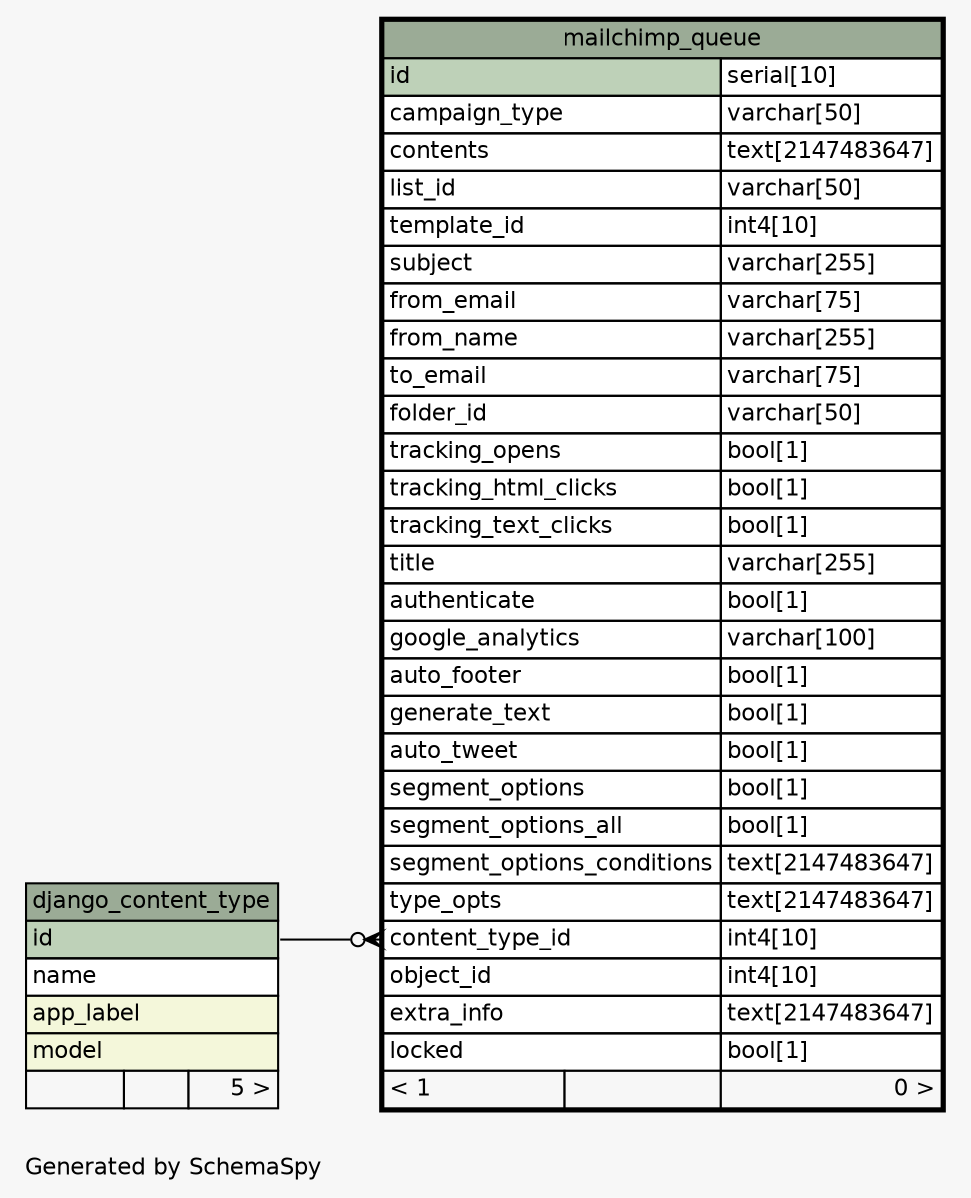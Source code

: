 // dot 2.36.0 on Linux 3.17.0-rc4-a1
// SchemaSpy rev 590
digraph "oneDegreeRelationshipsDiagram" {
  graph [
    rankdir="RL"
    bgcolor="#f7f7f7"
    label="\nGenerated by SchemaSpy"
    labeljust="l"
    nodesep="0.18"
    ranksep="0.46"
    fontname="Helvetica"
    fontsize="11"
  ];
  node [
    fontname="Helvetica"
    fontsize="11"
    shape="plaintext"
  ];
  edge [
    arrowsize="0.8"
  ];
  "mailchimp_queue":"content_type_id":w -> "django_content_type":"id":e [arrowhead=none dir=back arrowtail=crowodot];
  "django_content_type" [
    label=<
    <TABLE BORDER="0" CELLBORDER="1" CELLSPACING="0" BGCOLOR="#ffffff">
      <TR><TD COLSPAN="3" BGCOLOR="#9bab96" ALIGN="CENTER">django_content_type</TD></TR>
      <TR><TD PORT="id" COLSPAN="3" BGCOLOR="#bed1b8" ALIGN="LEFT">id</TD></TR>
      <TR><TD PORT="name" COLSPAN="3" ALIGN="LEFT">name</TD></TR>
      <TR><TD PORT="app_label" COLSPAN="3" BGCOLOR="#f4f7da" ALIGN="LEFT">app_label</TD></TR>
      <TR><TD PORT="model" COLSPAN="3" BGCOLOR="#f4f7da" ALIGN="LEFT">model</TD></TR>
      <TR><TD ALIGN="LEFT" BGCOLOR="#f7f7f7">  </TD><TD ALIGN="RIGHT" BGCOLOR="#f7f7f7">  </TD><TD ALIGN="RIGHT" BGCOLOR="#f7f7f7">5 &gt;</TD></TR>
    </TABLE>>
    URL="django_content_type.html"
    tooltip="django_content_type"
  ];
  "mailchimp_queue" [
    label=<
    <TABLE BORDER="2" CELLBORDER="1" CELLSPACING="0" BGCOLOR="#ffffff">
      <TR><TD COLSPAN="3" BGCOLOR="#9bab96" ALIGN="CENTER">mailchimp_queue</TD></TR>
      <TR><TD PORT="id" COLSPAN="2" BGCOLOR="#bed1b8" ALIGN="LEFT">id</TD><TD PORT="id.type" ALIGN="LEFT">serial[10]</TD></TR>
      <TR><TD PORT="campaign_type" COLSPAN="2" ALIGN="LEFT">campaign_type</TD><TD PORT="campaign_type.type" ALIGN="LEFT">varchar[50]</TD></TR>
      <TR><TD PORT="contents" COLSPAN="2" ALIGN="LEFT">contents</TD><TD PORT="contents.type" ALIGN="LEFT">text[2147483647]</TD></TR>
      <TR><TD PORT="list_id" COLSPAN="2" ALIGN="LEFT">list_id</TD><TD PORT="list_id.type" ALIGN="LEFT">varchar[50]</TD></TR>
      <TR><TD PORT="template_id" COLSPAN="2" ALIGN="LEFT">template_id</TD><TD PORT="template_id.type" ALIGN="LEFT">int4[10]</TD></TR>
      <TR><TD PORT="subject" COLSPAN="2" ALIGN="LEFT">subject</TD><TD PORT="subject.type" ALIGN="LEFT">varchar[255]</TD></TR>
      <TR><TD PORT="from_email" COLSPAN="2" ALIGN="LEFT">from_email</TD><TD PORT="from_email.type" ALIGN="LEFT">varchar[75]</TD></TR>
      <TR><TD PORT="from_name" COLSPAN="2" ALIGN="LEFT">from_name</TD><TD PORT="from_name.type" ALIGN="LEFT">varchar[255]</TD></TR>
      <TR><TD PORT="to_email" COLSPAN="2" ALIGN="LEFT">to_email</TD><TD PORT="to_email.type" ALIGN="LEFT">varchar[75]</TD></TR>
      <TR><TD PORT="folder_id" COLSPAN="2" ALIGN="LEFT">folder_id</TD><TD PORT="folder_id.type" ALIGN="LEFT">varchar[50]</TD></TR>
      <TR><TD PORT="tracking_opens" COLSPAN="2" ALIGN="LEFT">tracking_opens</TD><TD PORT="tracking_opens.type" ALIGN="LEFT">bool[1]</TD></TR>
      <TR><TD PORT="tracking_html_clicks" COLSPAN="2" ALIGN="LEFT">tracking_html_clicks</TD><TD PORT="tracking_html_clicks.type" ALIGN="LEFT">bool[1]</TD></TR>
      <TR><TD PORT="tracking_text_clicks" COLSPAN="2" ALIGN="LEFT">tracking_text_clicks</TD><TD PORT="tracking_text_clicks.type" ALIGN="LEFT">bool[1]</TD></TR>
      <TR><TD PORT="title" COLSPAN="2" ALIGN="LEFT">title</TD><TD PORT="title.type" ALIGN="LEFT">varchar[255]</TD></TR>
      <TR><TD PORT="authenticate" COLSPAN="2" ALIGN="LEFT">authenticate</TD><TD PORT="authenticate.type" ALIGN="LEFT">bool[1]</TD></TR>
      <TR><TD PORT="google_analytics" COLSPAN="2" ALIGN="LEFT">google_analytics</TD><TD PORT="google_analytics.type" ALIGN="LEFT">varchar[100]</TD></TR>
      <TR><TD PORT="auto_footer" COLSPAN="2" ALIGN="LEFT">auto_footer</TD><TD PORT="auto_footer.type" ALIGN="LEFT">bool[1]</TD></TR>
      <TR><TD PORT="generate_text" COLSPAN="2" ALIGN="LEFT">generate_text</TD><TD PORT="generate_text.type" ALIGN="LEFT">bool[1]</TD></TR>
      <TR><TD PORT="auto_tweet" COLSPAN="2" ALIGN="LEFT">auto_tweet</TD><TD PORT="auto_tweet.type" ALIGN="LEFT">bool[1]</TD></TR>
      <TR><TD PORT="segment_options" COLSPAN="2" ALIGN="LEFT">segment_options</TD><TD PORT="segment_options.type" ALIGN="LEFT">bool[1]</TD></TR>
      <TR><TD PORT="segment_options_all" COLSPAN="2" ALIGN="LEFT">segment_options_all</TD><TD PORT="segment_options_all.type" ALIGN="LEFT">bool[1]</TD></TR>
      <TR><TD PORT="segment_options_conditions" COLSPAN="2" ALIGN="LEFT">segment_options_conditions</TD><TD PORT="segment_options_conditions.type" ALIGN="LEFT">text[2147483647]</TD></TR>
      <TR><TD PORT="type_opts" COLSPAN="2" ALIGN="LEFT">type_opts</TD><TD PORT="type_opts.type" ALIGN="LEFT">text[2147483647]</TD></TR>
      <TR><TD PORT="content_type_id" COLSPAN="2" ALIGN="LEFT">content_type_id</TD><TD PORT="content_type_id.type" ALIGN="LEFT">int4[10]</TD></TR>
      <TR><TD PORT="object_id" COLSPAN="2" ALIGN="LEFT">object_id</TD><TD PORT="object_id.type" ALIGN="LEFT">int4[10]</TD></TR>
      <TR><TD PORT="extra_info" COLSPAN="2" ALIGN="LEFT">extra_info</TD><TD PORT="extra_info.type" ALIGN="LEFT">text[2147483647]</TD></TR>
      <TR><TD PORT="locked" COLSPAN="2" ALIGN="LEFT">locked</TD><TD PORT="locked.type" ALIGN="LEFT">bool[1]</TD></TR>
      <TR><TD ALIGN="LEFT" BGCOLOR="#f7f7f7">&lt; 1</TD><TD ALIGN="RIGHT" BGCOLOR="#f7f7f7">  </TD><TD ALIGN="RIGHT" BGCOLOR="#f7f7f7">0 &gt;</TD></TR>
    </TABLE>>
    URL="mailchimp_queue.html"
    tooltip="mailchimp_queue"
  ];
}
